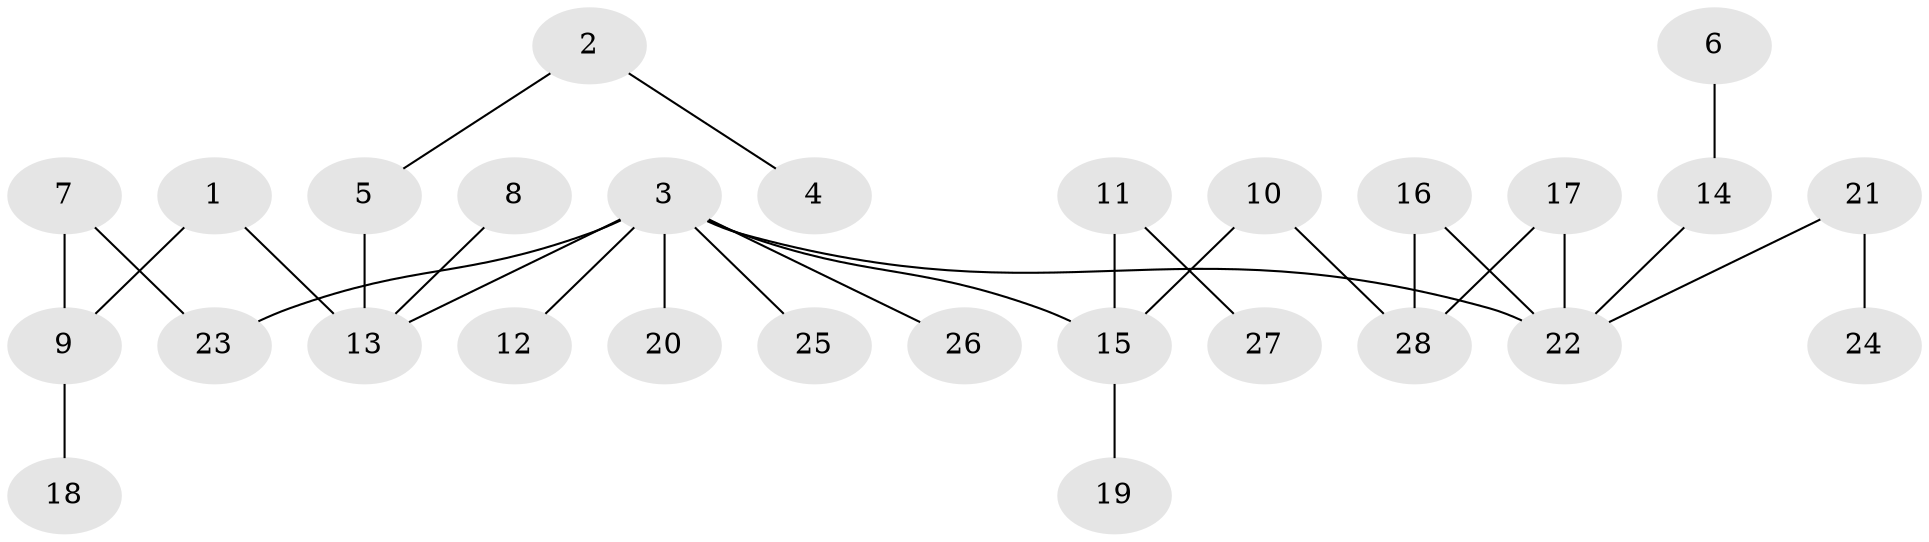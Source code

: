 // original degree distribution, {3: 0.07272727272727272, 5: 0.01818181818181818, 2: 0.34545454545454546, 4: 0.07272727272727272, 7: 0.01818181818181818, 6: 0.03636363636363636, 1: 0.43636363636363634}
// Generated by graph-tools (version 1.1) at 2025/36/03/04/25 23:36:09]
// undirected, 28 vertices, 30 edges
graph export_dot {
  node [color=gray90,style=filled];
  1;
  2;
  3;
  4;
  5;
  6;
  7;
  8;
  9;
  10;
  11;
  12;
  13;
  14;
  15;
  16;
  17;
  18;
  19;
  20;
  21;
  22;
  23;
  24;
  25;
  26;
  27;
  28;
  1 -- 9 [weight=1.0];
  1 -- 13 [weight=1.0];
  2 -- 4 [weight=1.0];
  2 -- 5 [weight=1.0];
  3 -- 12 [weight=1.0];
  3 -- 13 [weight=1.0];
  3 -- 15 [weight=1.0];
  3 -- 20 [weight=1.0];
  3 -- 22 [weight=1.0];
  3 -- 23 [weight=1.0];
  3 -- 25 [weight=1.0];
  3 -- 26 [weight=1.0];
  5 -- 13 [weight=1.0];
  6 -- 14 [weight=1.0];
  7 -- 9 [weight=1.0];
  7 -- 23 [weight=1.0];
  8 -- 13 [weight=1.0];
  9 -- 18 [weight=1.0];
  10 -- 15 [weight=1.0];
  10 -- 28 [weight=1.0];
  11 -- 15 [weight=1.0];
  11 -- 27 [weight=1.0];
  14 -- 22 [weight=1.0];
  15 -- 19 [weight=1.0];
  16 -- 22 [weight=1.0];
  16 -- 28 [weight=1.0];
  17 -- 22 [weight=1.0];
  17 -- 28 [weight=1.0];
  21 -- 22 [weight=1.0];
  21 -- 24 [weight=1.0];
}
